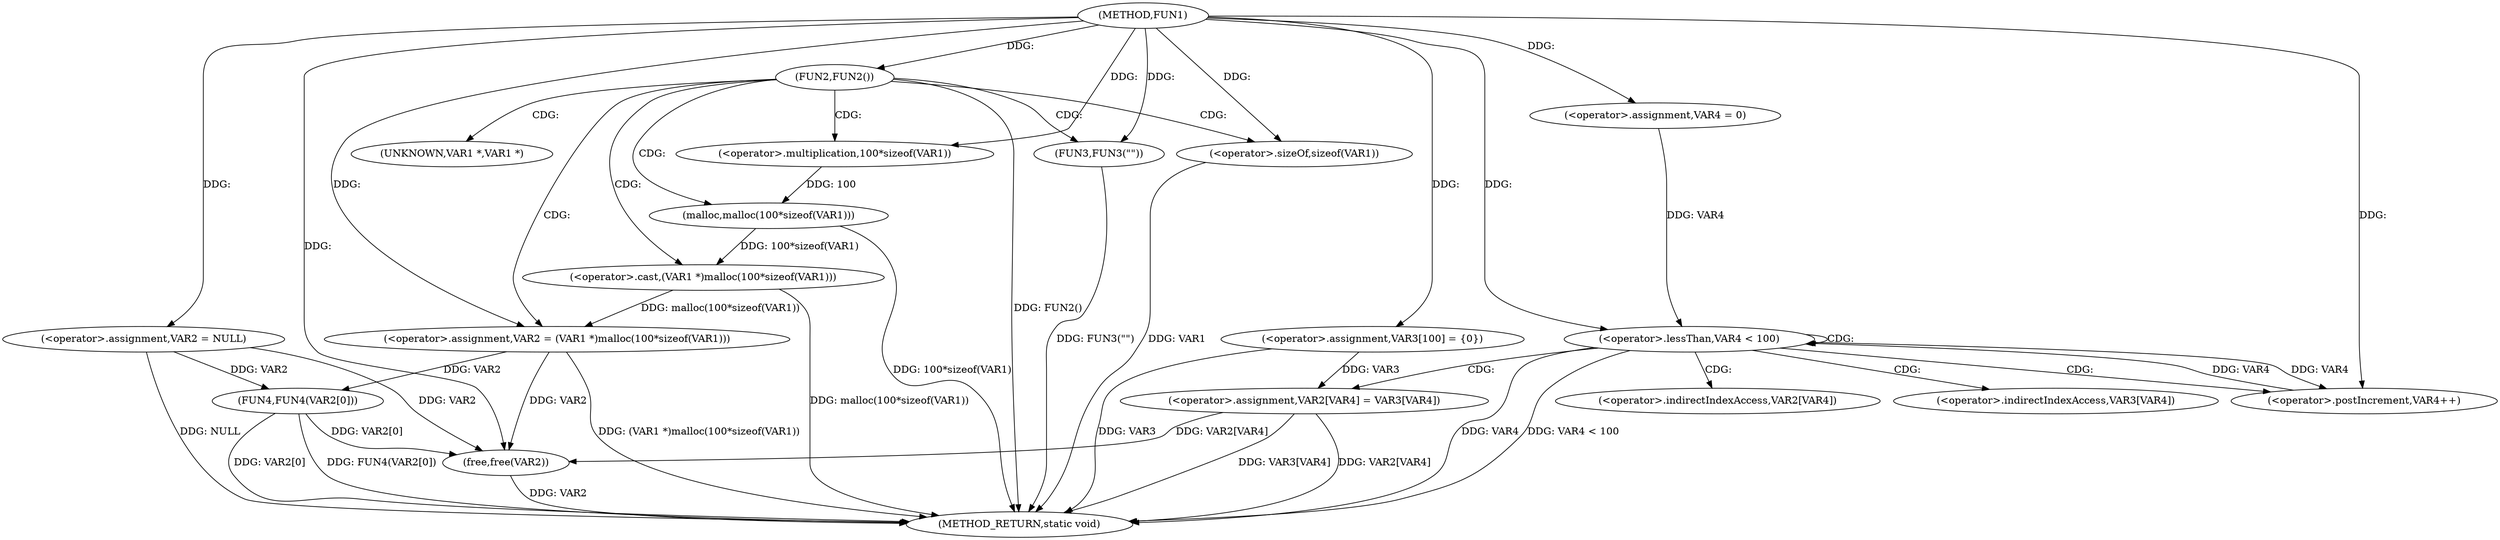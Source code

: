 digraph FUN1 {  
"1000100" [label = "(METHOD,FUN1)" ]
"1000151" [label = "(METHOD_RETURN,static void)" ]
"1000103" [label = "(<operator>.assignment,VAR2 = NULL)" ]
"1000107" [label = "(FUN2,FUN2())" ]
"1000109" [label = "(FUN3,FUN3(\"\"))" ]
"1000113" [label = "(<operator>.assignment,VAR2 = (VAR1 *)malloc(100*sizeof(VAR1)))" ]
"1000115" [label = "(<operator>.cast,(VAR1 *)malloc(100*sizeof(VAR1)))" ]
"1000117" [label = "(malloc,malloc(100*sizeof(VAR1)))" ]
"1000118" [label = "(<operator>.multiplication,100*sizeof(VAR1))" ]
"1000120" [label = "(<operator>.sizeOf,sizeof(VAR1))" ]
"1000124" [label = "(<operator>.assignment,VAR3[100] = {0})" ]
"1000129" [label = "(<operator>.assignment,VAR4 = 0)" ]
"1000132" [label = "(<operator>.lessThan,VAR4 < 100)" ]
"1000135" [label = "(<operator>.postIncrement,VAR4++)" ]
"1000138" [label = "(<operator>.assignment,VAR2[VAR4] = VAR3[VAR4])" ]
"1000145" [label = "(FUN4,FUN4(VAR2[0]))" ]
"1000149" [label = "(free,free(VAR2))" ]
"1000116" [label = "(UNKNOWN,VAR1 *,VAR1 *)" ]
"1000139" [label = "(<operator>.indirectIndexAccess,VAR2[VAR4])" ]
"1000142" [label = "(<operator>.indirectIndexAccess,VAR3[VAR4])" ]
  "1000115" -> "1000151"  [ label = "DDG: malloc(100*sizeof(VAR1))"] 
  "1000138" -> "1000151"  [ label = "DDG: VAR3[VAR4]"] 
  "1000124" -> "1000151"  [ label = "DDG: VAR3"] 
  "1000107" -> "1000151"  [ label = "DDG: FUN2()"] 
  "1000103" -> "1000151"  [ label = "DDG: NULL"] 
  "1000117" -> "1000151"  [ label = "DDG: 100*sizeof(VAR1)"] 
  "1000132" -> "1000151"  [ label = "DDG: VAR4"] 
  "1000145" -> "1000151"  [ label = "DDG: FUN4(VAR2[0])"] 
  "1000149" -> "1000151"  [ label = "DDG: VAR2"] 
  "1000145" -> "1000151"  [ label = "DDG: VAR2[0]"] 
  "1000109" -> "1000151"  [ label = "DDG: FUN3(\"\")"] 
  "1000132" -> "1000151"  [ label = "DDG: VAR4 < 100"] 
  "1000138" -> "1000151"  [ label = "DDG: VAR2[VAR4]"] 
  "1000113" -> "1000151"  [ label = "DDG: (VAR1 *)malloc(100*sizeof(VAR1))"] 
  "1000120" -> "1000151"  [ label = "DDG: VAR1"] 
  "1000100" -> "1000103"  [ label = "DDG: "] 
  "1000100" -> "1000107"  [ label = "DDG: "] 
  "1000100" -> "1000109"  [ label = "DDG: "] 
  "1000115" -> "1000113"  [ label = "DDG: malloc(100*sizeof(VAR1))"] 
  "1000100" -> "1000113"  [ label = "DDG: "] 
  "1000117" -> "1000115"  [ label = "DDG: 100*sizeof(VAR1)"] 
  "1000118" -> "1000117"  [ label = "DDG: 100"] 
  "1000100" -> "1000118"  [ label = "DDG: "] 
  "1000100" -> "1000120"  [ label = "DDG: "] 
  "1000100" -> "1000124"  [ label = "DDG: "] 
  "1000100" -> "1000129"  [ label = "DDG: "] 
  "1000129" -> "1000132"  [ label = "DDG: VAR4"] 
  "1000135" -> "1000132"  [ label = "DDG: VAR4"] 
  "1000100" -> "1000132"  [ label = "DDG: "] 
  "1000132" -> "1000135"  [ label = "DDG: VAR4"] 
  "1000100" -> "1000135"  [ label = "DDG: "] 
  "1000124" -> "1000138"  [ label = "DDG: VAR3"] 
  "1000103" -> "1000145"  [ label = "DDG: VAR2"] 
  "1000113" -> "1000145"  [ label = "DDG: VAR2"] 
  "1000103" -> "1000149"  [ label = "DDG: VAR2"] 
  "1000113" -> "1000149"  [ label = "DDG: VAR2"] 
  "1000138" -> "1000149"  [ label = "DDG: VAR2[VAR4]"] 
  "1000145" -> "1000149"  [ label = "DDG: VAR2[0]"] 
  "1000100" -> "1000149"  [ label = "DDG: "] 
  "1000107" -> "1000109"  [ label = "CDG: "] 
  "1000107" -> "1000116"  [ label = "CDG: "] 
  "1000107" -> "1000115"  [ label = "CDG: "] 
  "1000107" -> "1000120"  [ label = "CDG: "] 
  "1000107" -> "1000117"  [ label = "CDG: "] 
  "1000107" -> "1000113"  [ label = "CDG: "] 
  "1000107" -> "1000118"  [ label = "CDG: "] 
  "1000132" -> "1000132"  [ label = "CDG: "] 
  "1000132" -> "1000142"  [ label = "CDG: "] 
  "1000132" -> "1000139"  [ label = "CDG: "] 
  "1000132" -> "1000135"  [ label = "CDG: "] 
  "1000132" -> "1000138"  [ label = "CDG: "] 
}
